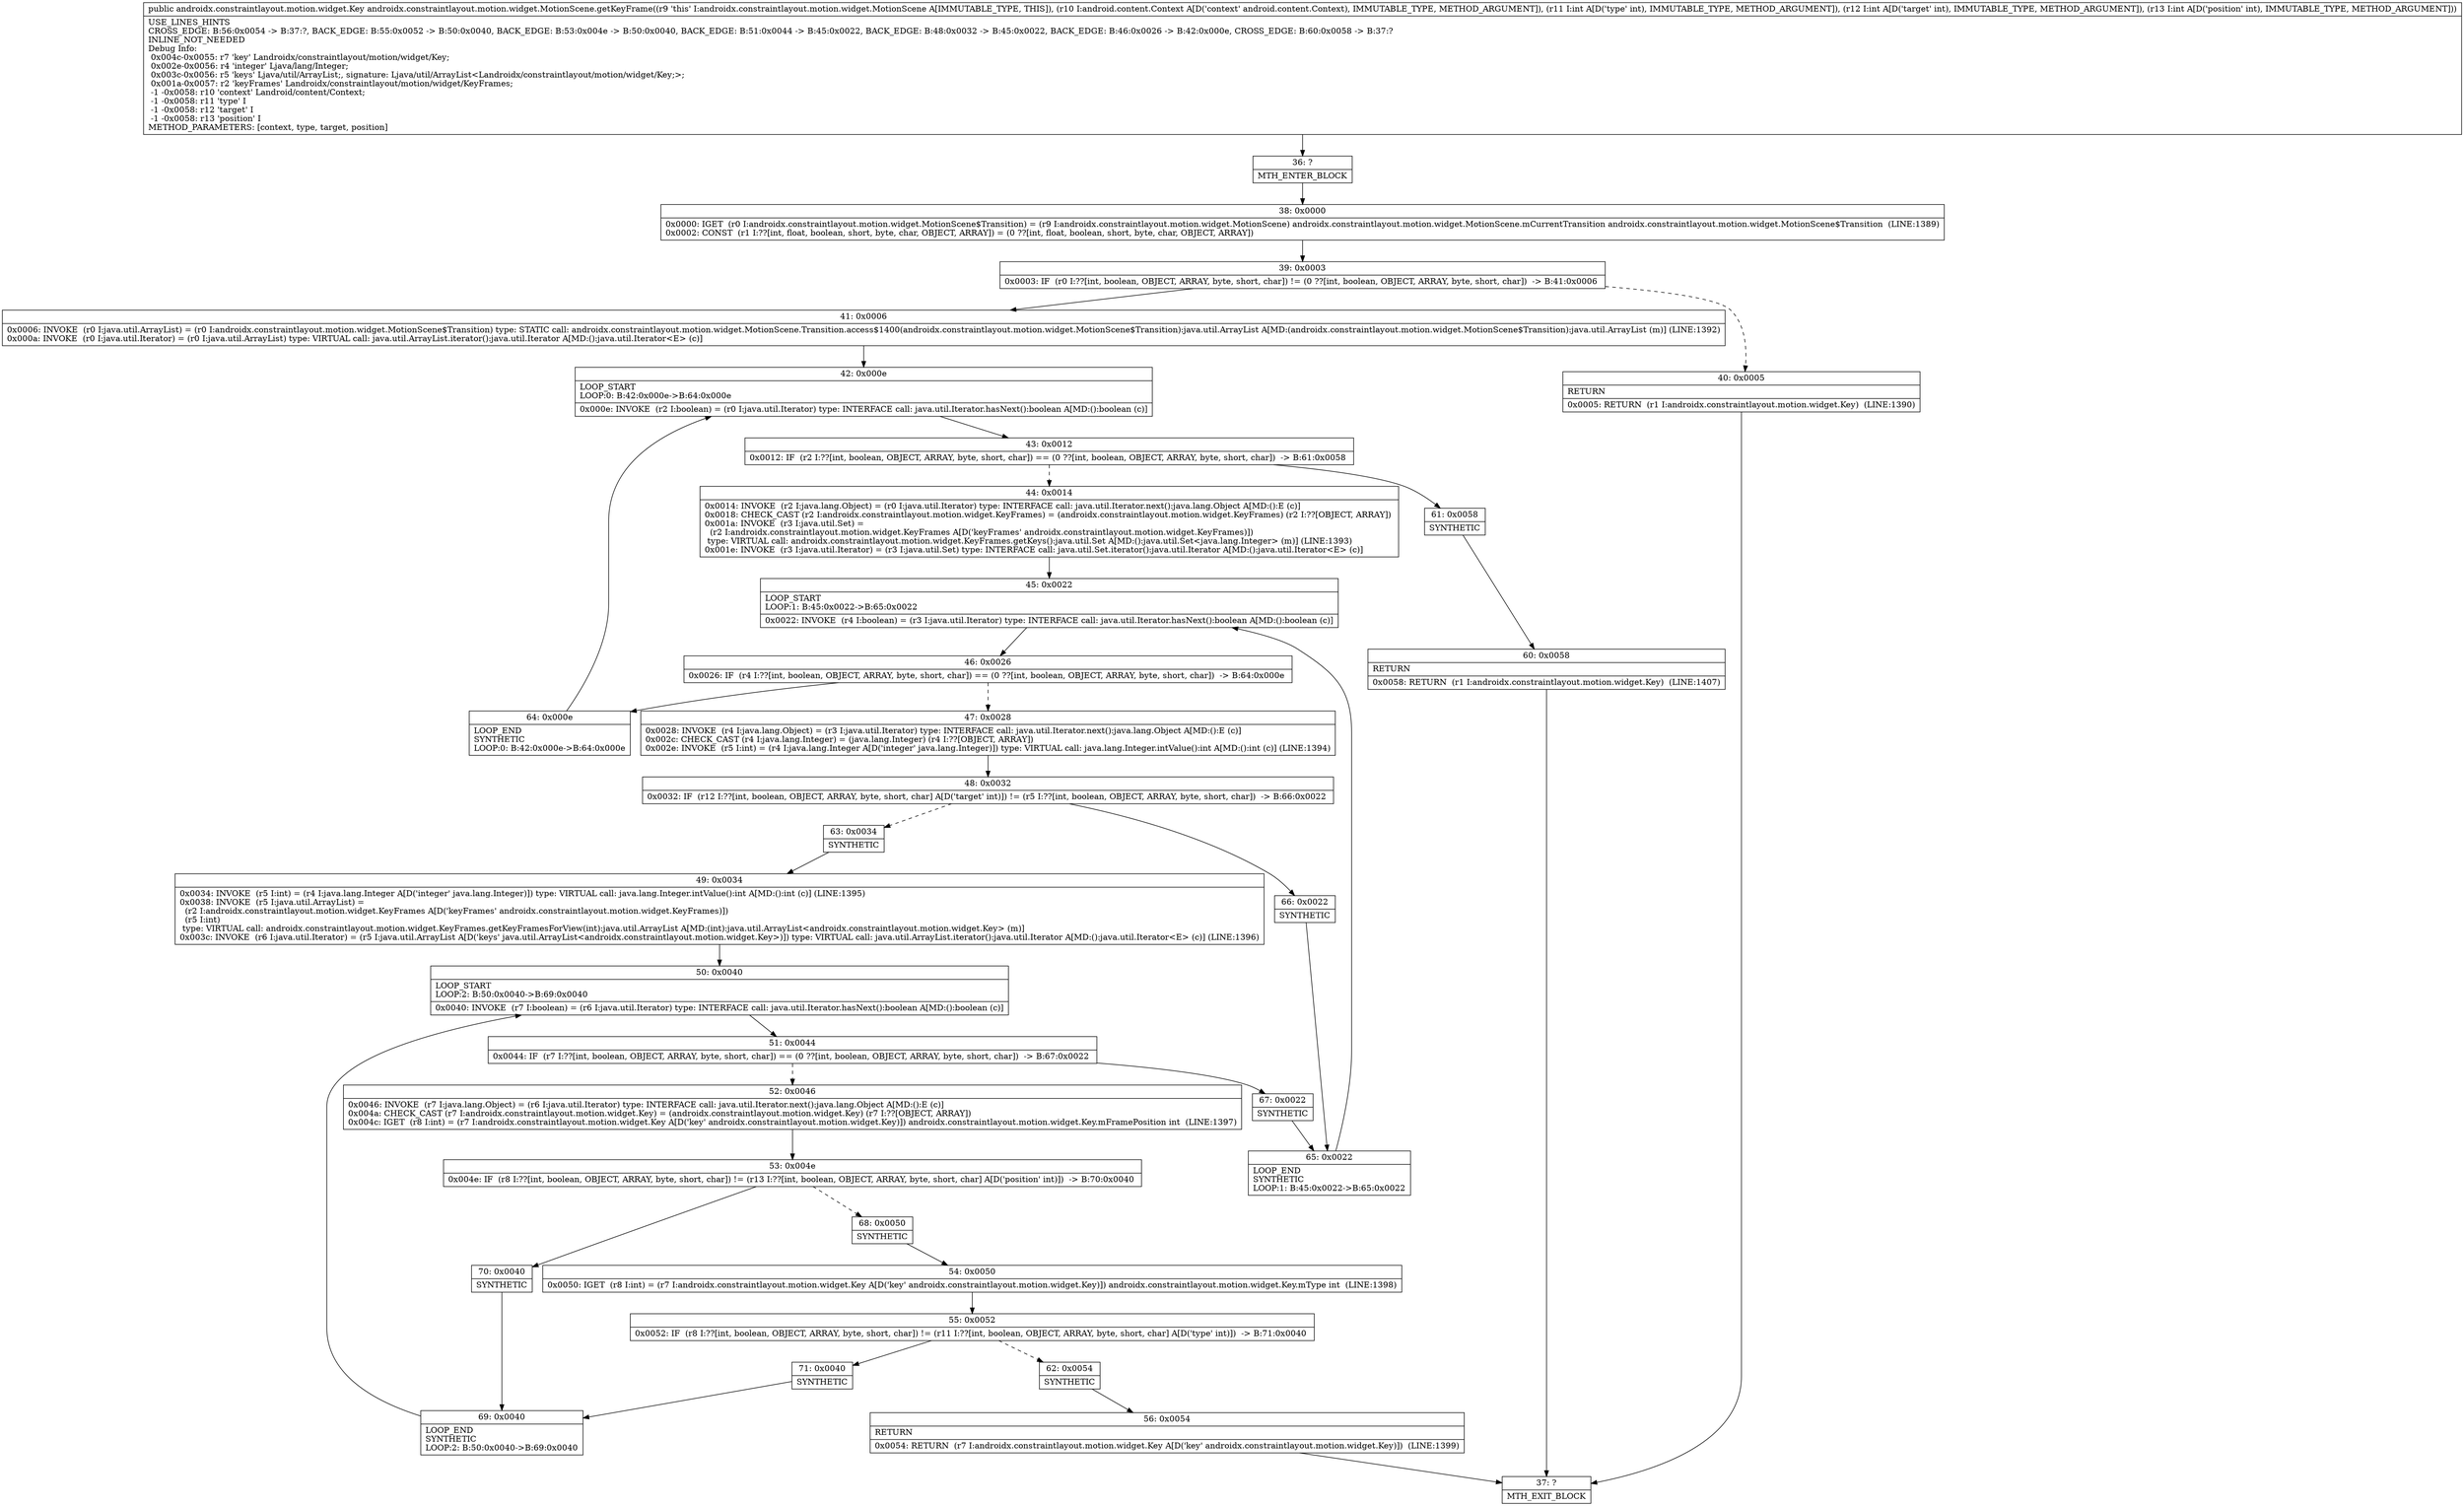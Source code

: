 digraph "CFG forandroidx.constraintlayout.motion.widget.MotionScene.getKeyFrame(Landroid\/content\/Context;III)Landroidx\/constraintlayout\/motion\/widget\/Key;" {
Node_36 [shape=record,label="{36\:\ ?|MTH_ENTER_BLOCK\l}"];
Node_38 [shape=record,label="{38\:\ 0x0000|0x0000: IGET  (r0 I:androidx.constraintlayout.motion.widget.MotionScene$Transition) = (r9 I:androidx.constraintlayout.motion.widget.MotionScene) androidx.constraintlayout.motion.widget.MotionScene.mCurrentTransition androidx.constraintlayout.motion.widget.MotionScene$Transition  (LINE:1389)\l0x0002: CONST  (r1 I:??[int, float, boolean, short, byte, char, OBJECT, ARRAY]) = (0 ??[int, float, boolean, short, byte, char, OBJECT, ARRAY]) \l}"];
Node_39 [shape=record,label="{39\:\ 0x0003|0x0003: IF  (r0 I:??[int, boolean, OBJECT, ARRAY, byte, short, char]) != (0 ??[int, boolean, OBJECT, ARRAY, byte, short, char])  \-\> B:41:0x0006 \l}"];
Node_40 [shape=record,label="{40\:\ 0x0005|RETURN\l|0x0005: RETURN  (r1 I:androidx.constraintlayout.motion.widget.Key)  (LINE:1390)\l}"];
Node_37 [shape=record,label="{37\:\ ?|MTH_EXIT_BLOCK\l}"];
Node_41 [shape=record,label="{41\:\ 0x0006|0x0006: INVOKE  (r0 I:java.util.ArrayList) = (r0 I:androidx.constraintlayout.motion.widget.MotionScene$Transition) type: STATIC call: androidx.constraintlayout.motion.widget.MotionScene.Transition.access$1400(androidx.constraintlayout.motion.widget.MotionScene$Transition):java.util.ArrayList A[MD:(androidx.constraintlayout.motion.widget.MotionScene$Transition):java.util.ArrayList (m)] (LINE:1392)\l0x000a: INVOKE  (r0 I:java.util.Iterator) = (r0 I:java.util.ArrayList) type: VIRTUAL call: java.util.ArrayList.iterator():java.util.Iterator A[MD:():java.util.Iterator\<E\> (c)]\l}"];
Node_42 [shape=record,label="{42\:\ 0x000e|LOOP_START\lLOOP:0: B:42:0x000e\-\>B:64:0x000e\l|0x000e: INVOKE  (r2 I:boolean) = (r0 I:java.util.Iterator) type: INTERFACE call: java.util.Iterator.hasNext():boolean A[MD:():boolean (c)]\l}"];
Node_43 [shape=record,label="{43\:\ 0x0012|0x0012: IF  (r2 I:??[int, boolean, OBJECT, ARRAY, byte, short, char]) == (0 ??[int, boolean, OBJECT, ARRAY, byte, short, char])  \-\> B:61:0x0058 \l}"];
Node_44 [shape=record,label="{44\:\ 0x0014|0x0014: INVOKE  (r2 I:java.lang.Object) = (r0 I:java.util.Iterator) type: INTERFACE call: java.util.Iterator.next():java.lang.Object A[MD:():E (c)]\l0x0018: CHECK_CAST (r2 I:androidx.constraintlayout.motion.widget.KeyFrames) = (androidx.constraintlayout.motion.widget.KeyFrames) (r2 I:??[OBJECT, ARRAY]) \l0x001a: INVOKE  (r3 I:java.util.Set) = \l  (r2 I:androidx.constraintlayout.motion.widget.KeyFrames A[D('keyFrames' androidx.constraintlayout.motion.widget.KeyFrames)])\l type: VIRTUAL call: androidx.constraintlayout.motion.widget.KeyFrames.getKeys():java.util.Set A[MD:():java.util.Set\<java.lang.Integer\> (m)] (LINE:1393)\l0x001e: INVOKE  (r3 I:java.util.Iterator) = (r3 I:java.util.Set) type: INTERFACE call: java.util.Set.iterator():java.util.Iterator A[MD:():java.util.Iterator\<E\> (c)]\l}"];
Node_45 [shape=record,label="{45\:\ 0x0022|LOOP_START\lLOOP:1: B:45:0x0022\-\>B:65:0x0022\l|0x0022: INVOKE  (r4 I:boolean) = (r3 I:java.util.Iterator) type: INTERFACE call: java.util.Iterator.hasNext():boolean A[MD:():boolean (c)]\l}"];
Node_46 [shape=record,label="{46\:\ 0x0026|0x0026: IF  (r4 I:??[int, boolean, OBJECT, ARRAY, byte, short, char]) == (0 ??[int, boolean, OBJECT, ARRAY, byte, short, char])  \-\> B:64:0x000e \l}"];
Node_47 [shape=record,label="{47\:\ 0x0028|0x0028: INVOKE  (r4 I:java.lang.Object) = (r3 I:java.util.Iterator) type: INTERFACE call: java.util.Iterator.next():java.lang.Object A[MD:():E (c)]\l0x002c: CHECK_CAST (r4 I:java.lang.Integer) = (java.lang.Integer) (r4 I:??[OBJECT, ARRAY]) \l0x002e: INVOKE  (r5 I:int) = (r4 I:java.lang.Integer A[D('integer' java.lang.Integer)]) type: VIRTUAL call: java.lang.Integer.intValue():int A[MD:():int (c)] (LINE:1394)\l}"];
Node_48 [shape=record,label="{48\:\ 0x0032|0x0032: IF  (r12 I:??[int, boolean, OBJECT, ARRAY, byte, short, char] A[D('target' int)]) != (r5 I:??[int, boolean, OBJECT, ARRAY, byte, short, char])  \-\> B:66:0x0022 \l}"];
Node_63 [shape=record,label="{63\:\ 0x0034|SYNTHETIC\l}"];
Node_49 [shape=record,label="{49\:\ 0x0034|0x0034: INVOKE  (r5 I:int) = (r4 I:java.lang.Integer A[D('integer' java.lang.Integer)]) type: VIRTUAL call: java.lang.Integer.intValue():int A[MD:():int (c)] (LINE:1395)\l0x0038: INVOKE  (r5 I:java.util.ArrayList) = \l  (r2 I:androidx.constraintlayout.motion.widget.KeyFrames A[D('keyFrames' androidx.constraintlayout.motion.widget.KeyFrames)])\l  (r5 I:int)\l type: VIRTUAL call: androidx.constraintlayout.motion.widget.KeyFrames.getKeyFramesForView(int):java.util.ArrayList A[MD:(int):java.util.ArrayList\<androidx.constraintlayout.motion.widget.Key\> (m)]\l0x003c: INVOKE  (r6 I:java.util.Iterator) = (r5 I:java.util.ArrayList A[D('keys' java.util.ArrayList\<androidx.constraintlayout.motion.widget.Key\>)]) type: VIRTUAL call: java.util.ArrayList.iterator():java.util.Iterator A[MD:():java.util.Iterator\<E\> (c)] (LINE:1396)\l}"];
Node_50 [shape=record,label="{50\:\ 0x0040|LOOP_START\lLOOP:2: B:50:0x0040\-\>B:69:0x0040\l|0x0040: INVOKE  (r7 I:boolean) = (r6 I:java.util.Iterator) type: INTERFACE call: java.util.Iterator.hasNext():boolean A[MD:():boolean (c)]\l}"];
Node_51 [shape=record,label="{51\:\ 0x0044|0x0044: IF  (r7 I:??[int, boolean, OBJECT, ARRAY, byte, short, char]) == (0 ??[int, boolean, OBJECT, ARRAY, byte, short, char])  \-\> B:67:0x0022 \l}"];
Node_52 [shape=record,label="{52\:\ 0x0046|0x0046: INVOKE  (r7 I:java.lang.Object) = (r6 I:java.util.Iterator) type: INTERFACE call: java.util.Iterator.next():java.lang.Object A[MD:():E (c)]\l0x004a: CHECK_CAST (r7 I:androidx.constraintlayout.motion.widget.Key) = (androidx.constraintlayout.motion.widget.Key) (r7 I:??[OBJECT, ARRAY]) \l0x004c: IGET  (r8 I:int) = (r7 I:androidx.constraintlayout.motion.widget.Key A[D('key' androidx.constraintlayout.motion.widget.Key)]) androidx.constraintlayout.motion.widget.Key.mFramePosition int  (LINE:1397)\l}"];
Node_53 [shape=record,label="{53\:\ 0x004e|0x004e: IF  (r8 I:??[int, boolean, OBJECT, ARRAY, byte, short, char]) != (r13 I:??[int, boolean, OBJECT, ARRAY, byte, short, char] A[D('position' int)])  \-\> B:70:0x0040 \l}"];
Node_68 [shape=record,label="{68\:\ 0x0050|SYNTHETIC\l}"];
Node_54 [shape=record,label="{54\:\ 0x0050|0x0050: IGET  (r8 I:int) = (r7 I:androidx.constraintlayout.motion.widget.Key A[D('key' androidx.constraintlayout.motion.widget.Key)]) androidx.constraintlayout.motion.widget.Key.mType int  (LINE:1398)\l}"];
Node_55 [shape=record,label="{55\:\ 0x0052|0x0052: IF  (r8 I:??[int, boolean, OBJECT, ARRAY, byte, short, char]) != (r11 I:??[int, boolean, OBJECT, ARRAY, byte, short, char] A[D('type' int)])  \-\> B:71:0x0040 \l}"];
Node_62 [shape=record,label="{62\:\ 0x0054|SYNTHETIC\l}"];
Node_56 [shape=record,label="{56\:\ 0x0054|RETURN\l|0x0054: RETURN  (r7 I:androidx.constraintlayout.motion.widget.Key A[D('key' androidx.constraintlayout.motion.widget.Key)])  (LINE:1399)\l}"];
Node_71 [shape=record,label="{71\:\ 0x0040|SYNTHETIC\l}"];
Node_69 [shape=record,label="{69\:\ 0x0040|LOOP_END\lSYNTHETIC\lLOOP:2: B:50:0x0040\-\>B:69:0x0040\l}"];
Node_70 [shape=record,label="{70\:\ 0x0040|SYNTHETIC\l}"];
Node_67 [shape=record,label="{67\:\ 0x0022|SYNTHETIC\l}"];
Node_65 [shape=record,label="{65\:\ 0x0022|LOOP_END\lSYNTHETIC\lLOOP:1: B:45:0x0022\-\>B:65:0x0022\l}"];
Node_66 [shape=record,label="{66\:\ 0x0022|SYNTHETIC\l}"];
Node_64 [shape=record,label="{64\:\ 0x000e|LOOP_END\lSYNTHETIC\lLOOP:0: B:42:0x000e\-\>B:64:0x000e\l}"];
Node_61 [shape=record,label="{61\:\ 0x0058|SYNTHETIC\l}"];
Node_60 [shape=record,label="{60\:\ 0x0058|RETURN\l|0x0058: RETURN  (r1 I:androidx.constraintlayout.motion.widget.Key)  (LINE:1407)\l}"];
MethodNode[shape=record,label="{public androidx.constraintlayout.motion.widget.Key androidx.constraintlayout.motion.widget.MotionScene.getKeyFrame((r9 'this' I:androidx.constraintlayout.motion.widget.MotionScene A[IMMUTABLE_TYPE, THIS]), (r10 I:android.content.Context A[D('context' android.content.Context), IMMUTABLE_TYPE, METHOD_ARGUMENT]), (r11 I:int A[D('type' int), IMMUTABLE_TYPE, METHOD_ARGUMENT]), (r12 I:int A[D('target' int), IMMUTABLE_TYPE, METHOD_ARGUMENT]), (r13 I:int A[D('position' int), IMMUTABLE_TYPE, METHOD_ARGUMENT]))  | USE_LINES_HINTS\lCROSS_EDGE: B:56:0x0054 \-\> B:37:?, BACK_EDGE: B:55:0x0052 \-\> B:50:0x0040, BACK_EDGE: B:53:0x004e \-\> B:50:0x0040, BACK_EDGE: B:51:0x0044 \-\> B:45:0x0022, BACK_EDGE: B:48:0x0032 \-\> B:45:0x0022, BACK_EDGE: B:46:0x0026 \-\> B:42:0x000e, CROSS_EDGE: B:60:0x0058 \-\> B:37:?\lINLINE_NOT_NEEDED\lDebug Info:\l  0x004c\-0x0055: r7 'key' Landroidx\/constraintlayout\/motion\/widget\/Key;\l  0x002e\-0x0056: r4 'integer' Ljava\/lang\/Integer;\l  0x003c\-0x0056: r5 'keys' Ljava\/util\/ArrayList;, signature: Ljava\/util\/ArrayList\<Landroidx\/constraintlayout\/motion\/widget\/Key;\>;\l  0x001a\-0x0057: r2 'keyFrames' Landroidx\/constraintlayout\/motion\/widget\/KeyFrames;\l  \-1 \-0x0058: r10 'context' Landroid\/content\/Context;\l  \-1 \-0x0058: r11 'type' I\l  \-1 \-0x0058: r12 'target' I\l  \-1 \-0x0058: r13 'position' I\lMETHOD_PARAMETERS: [context, type, target, position]\l}"];
MethodNode -> Node_36;Node_36 -> Node_38;
Node_38 -> Node_39;
Node_39 -> Node_40[style=dashed];
Node_39 -> Node_41;
Node_40 -> Node_37;
Node_41 -> Node_42;
Node_42 -> Node_43;
Node_43 -> Node_44[style=dashed];
Node_43 -> Node_61;
Node_44 -> Node_45;
Node_45 -> Node_46;
Node_46 -> Node_47[style=dashed];
Node_46 -> Node_64;
Node_47 -> Node_48;
Node_48 -> Node_63[style=dashed];
Node_48 -> Node_66;
Node_63 -> Node_49;
Node_49 -> Node_50;
Node_50 -> Node_51;
Node_51 -> Node_52[style=dashed];
Node_51 -> Node_67;
Node_52 -> Node_53;
Node_53 -> Node_68[style=dashed];
Node_53 -> Node_70;
Node_68 -> Node_54;
Node_54 -> Node_55;
Node_55 -> Node_62[style=dashed];
Node_55 -> Node_71;
Node_62 -> Node_56;
Node_56 -> Node_37;
Node_71 -> Node_69;
Node_69 -> Node_50;
Node_70 -> Node_69;
Node_67 -> Node_65;
Node_65 -> Node_45;
Node_66 -> Node_65;
Node_64 -> Node_42;
Node_61 -> Node_60;
Node_60 -> Node_37;
}

